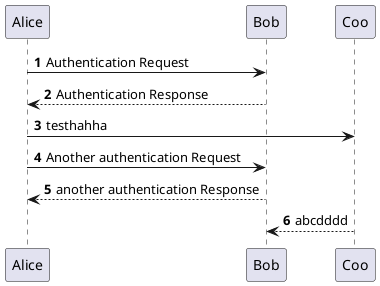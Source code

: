 @startuml
'https://plantuml.com/sequence-diagram

autonumber

Alice -> Bob: Authentication Request
Bob --> Alice: Authentication Response
Alice -> Coo: testhahha

Alice -> Bob: Another authentication Request
Alice <-- Bob: another authentication Response
Coo --> Bob: abcdddd
@enduml